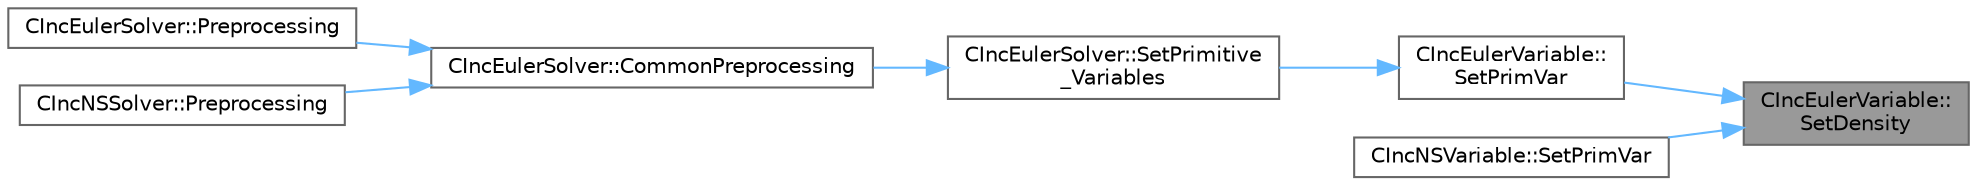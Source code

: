 digraph "CIncEulerVariable::SetDensity"
{
 // LATEX_PDF_SIZE
  bgcolor="transparent";
  edge [fontname=Helvetica,fontsize=10,labelfontname=Helvetica,labelfontsize=10];
  node [fontname=Helvetica,fontsize=10,shape=box,height=0.2,width=0.4];
  rankdir="RL";
  Node1 [id="Node000001",label="CIncEulerVariable::\lSetDensity",height=0.2,width=0.4,color="gray40", fillcolor="grey60", style="filled", fontcolor="black",tooltip="Set the value of the density for the incompressible flows."];
  Node1 -> Node2 [id="edge1_Node000001_Node000002",dir="back",color="steelblue1",style="solid",tooltip=" "];
  Node2 [id="Node000002",label="CIncEulerVariable::\lSetPrimVar",height=0.2,width=0.4,color="grey40", fillcolor="white", style="filled",URL="$classCIncEulerVariable.html#abc66a196b40ca84ace2a2d150e342536",tooltip="Set all the primitive variables for incompressible flows."];
  Node2 -> Node3 [id="edge2_Node000002_Node000003",dir="back",color="steelblue1",style="solid",tooltip=" "];
  Node3 [id="Node000003",label="CIncEulerSolver::SetPrimitive\l_Variables",height=0.2,width=0.4,color="grey40", fillcolor="white", style="filled",URL="$classCIncEulerSolver.html#a4c23fe41a4589737850b80bb10d5bac5",tooltip="Compute the velocity^2, SoundSpeed, Pressure, Enthalpy, Viscosity."];
  Node3 -> Node4 [id="edge3_Node000003_Node000004",dir="back",color="steelblue1",style="solid",tooltip=" "];
  Node4 [id="Node000004",label="CIncEulerSolver::CommonPreprocessing",height=0.2,width=0.4,color="grey40", fillcolor="white", style="filled",URL="$classCIncEulerSolver.html#ac50d02e914c4337e73d2c4878b12c59d",tooltip="Preprocessing actions common to the Euler and NS solvers."];
  Node4 -> Node5 [id="edge4_Node000004_Node000005",dir="back",color="steelblue1",style="solid",tooltip=" "];
  Node5 [id="Node000005",label="CIncEulerSolver::Preprocessing",height=0.2,width=0.4,color="grey40", fillcolor="white", style="filled",URL="$classCIncEulerSolver.html#aac33066eba6bdbe02693afb992e307d8",tooltip="Compute primitive variables and their gradients."];
  Node4 -> Node6 [id="edge5_Node000004_Node000006",dir="back",color="steelblue1",style="solid",tooltip=" "];
  Node6 [id="Node000006",label="CIncNSSolver::Preprocessing",height=0.2,width=0.4,color="grey40", fillcolor="white", style="filled",URL="$classCIncNSSolver.html#aaaff5cfe93aa72a689248c80b2ea9149",tooltip="Restart residual and compute gradients."];
  Node1 -> Node7 [id="edge6_Node000001_Node000007",dir="back",color="steelblue1",style="solid",tooltip=" "];
  Node7 [id="Node000007",label="CIncNSVariable::SetPrimVar",height=0.2,width=0.4,color="grey40", fillcolor="white", style="filled",URL="$classCIncNSVariable.html#a34a2a9cfecec39f383e2e7551b4e7736",tooltip="Set all the primitive variables for incompressible flows."];
}
